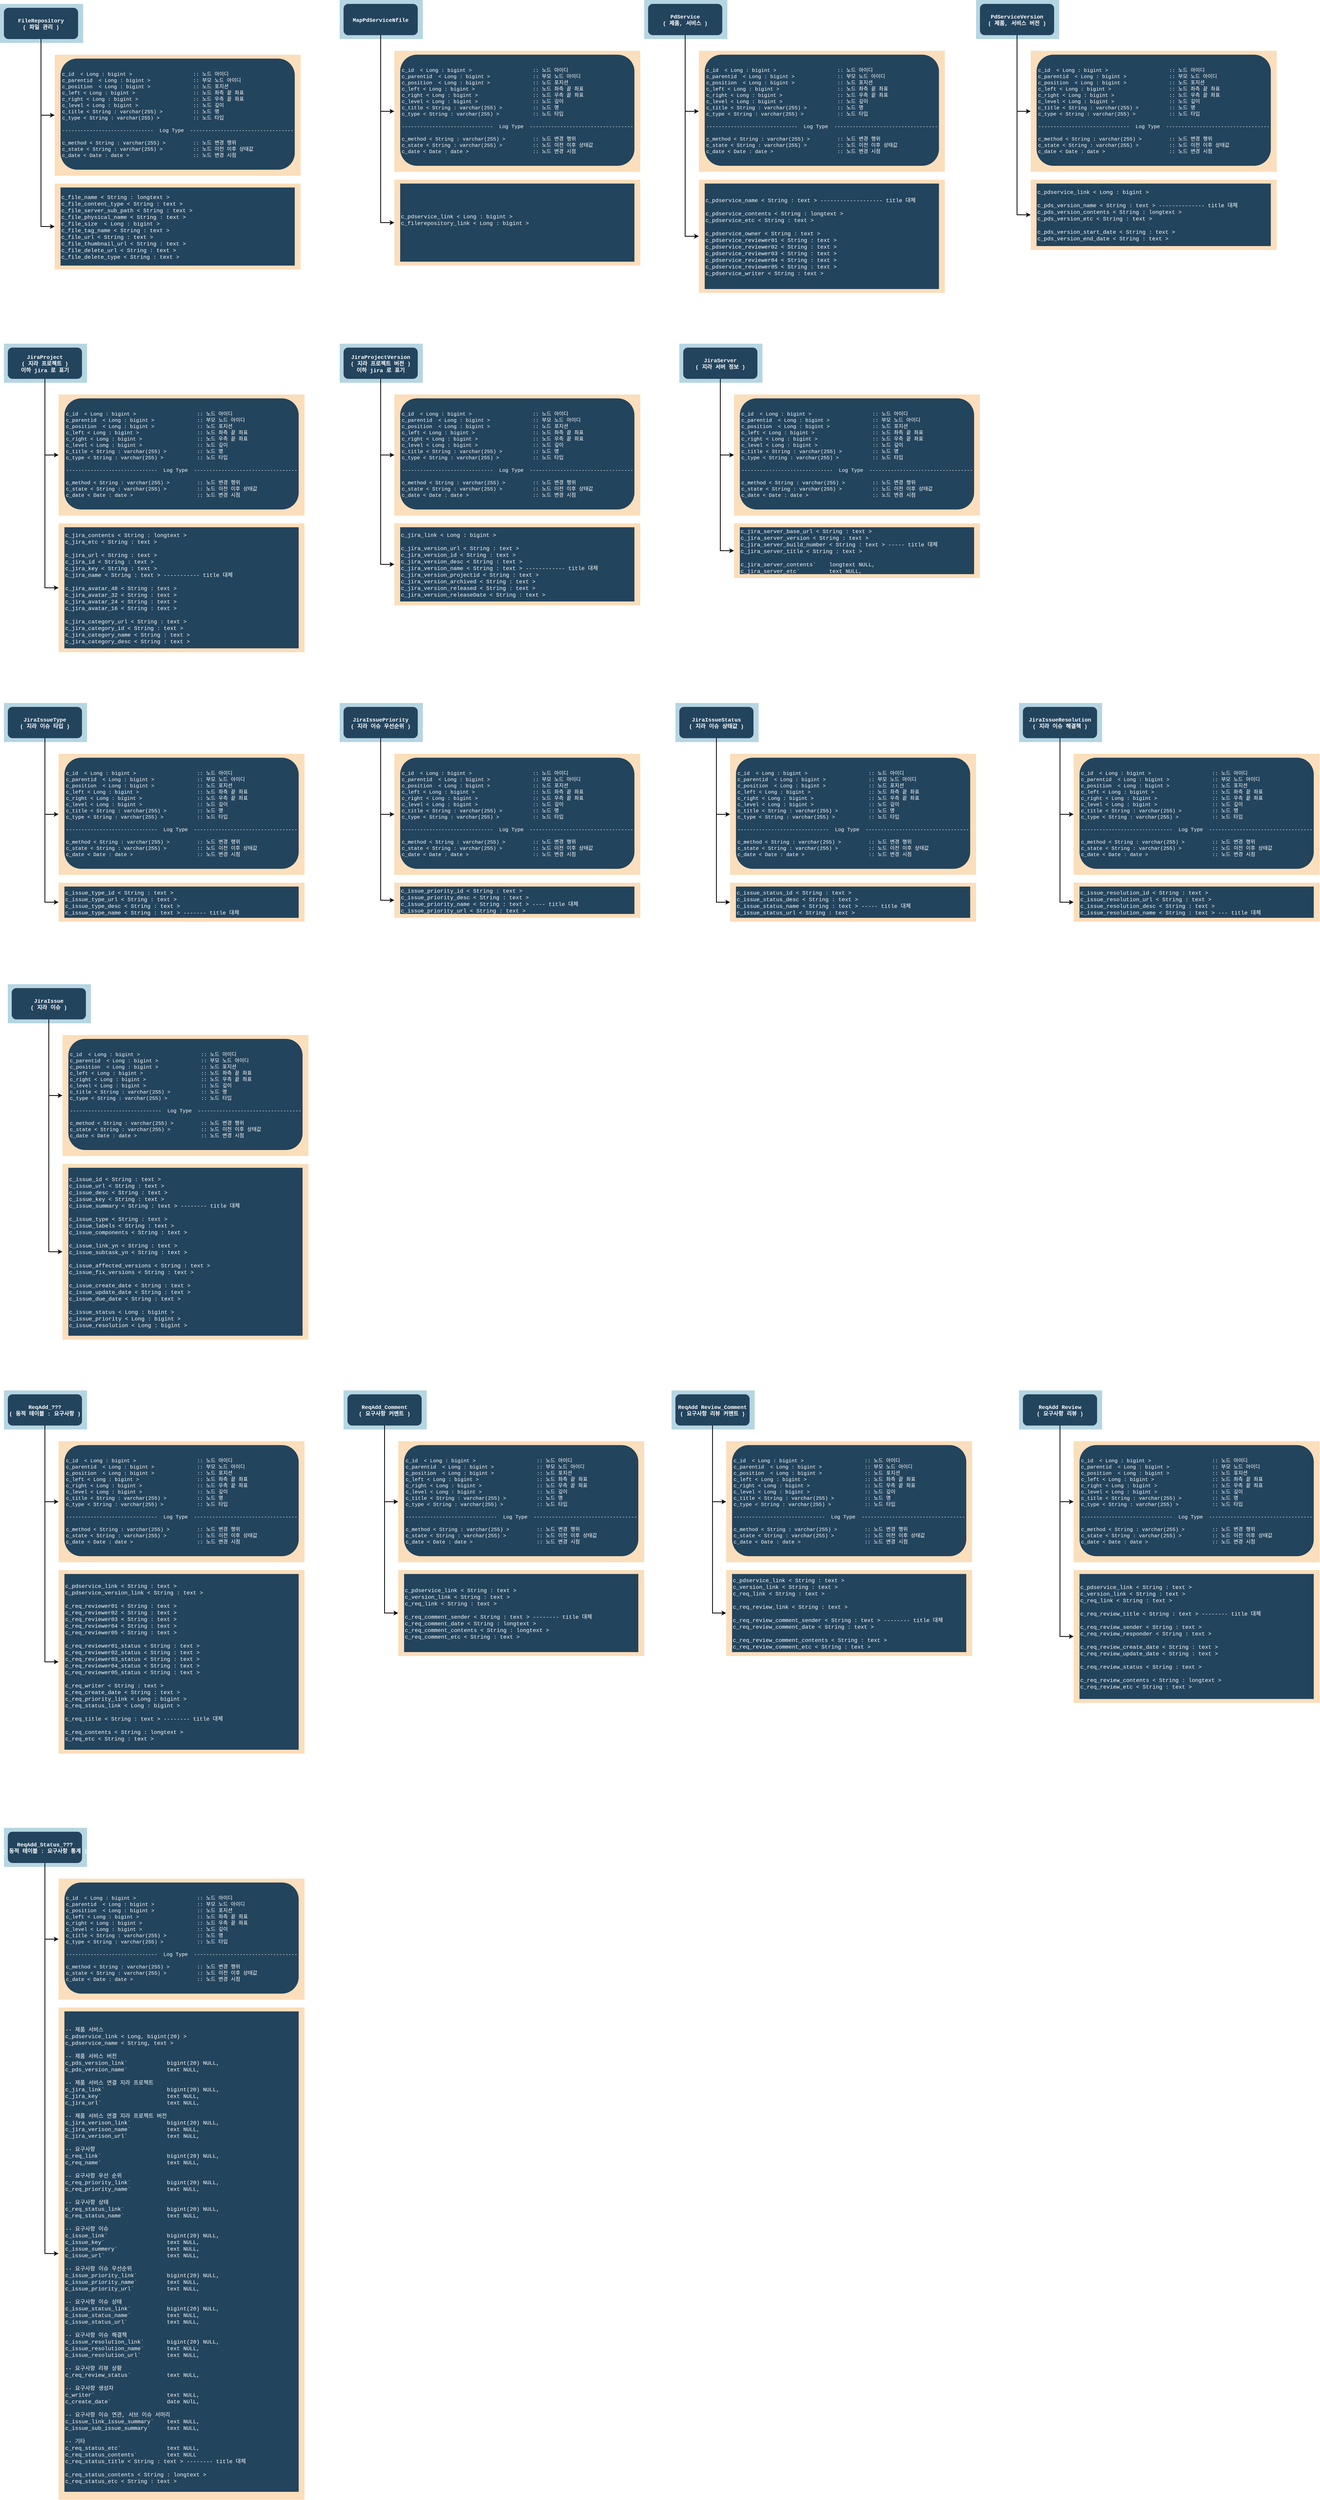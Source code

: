 <mxfile version="20.8.16" type="device"><diagram name="페이지-1" id="RUyc2Q7VVCUn38qS7GnB"><mxGraphModel dx="1899" dy="1319" grid="1" gridSize="10" guides="1" tooltips="1" connect="1" arrows="1" fold="1" page="1" pageScale="1" pageWidth="827" pageHeight="1169" math="0" shadow="0"><root><mxCell id="0"/><mxCell id="1" parent="0"/><mxCell id="3NGBtrKvB-5Wj472oprQ-4" value="" style="fillColor=#10739E;strokeColor=none;opacity=30;fontFamily=Courier New;" parent="1" vertex="1"><mxGeometry x="70" y="210" width="213" height="100" as="geometry"/></mxCell><mxCell id="3NGBtrKvB-5Wj472oprQ-6" value="FileRepository&#10;( 파일 관리 )" style="rounded=1;fillColor=#23445D;gradientColor=none;strokeColor=none;fontColor=#FFFFFF;fontStyle=1;fontFamily=Courier New;fontSize=14" parent="1" vertex="1"><mxGeometry x="80" y="220" width="190" height="80" as="geometry"/></mxCell><mxCell id="3NGBtrKvB-5Wj472oprQ-12" value="" style="edgeStyle=elbowEdgeStyle;elbow=horizontal;strokeWidth=2;rounded=0;fontFamily=Courier New;entryX=0;entryY=0.5;entryDx=0;entryDy=0;" parent="1" source="3NGBtrKvB-5Wj472oprQ-6" target="LiMFixPkiIBG6aPx5YbL-1" edge="1"><mxGeometry x="-50" y="20" width="100" height="100" as="geometry"><mxPoint x="-50" y="120" as="sourcePoint"/><mxPoint x="210" y="487.25" as="targetPoint"/><Array as="points"><mxPoint x="175" y="320"/></Array></mxGeometry></mxCell><mxCell id="3NGBtrKvB-5Wj472oprQ-13" value="" style="edgeStyle=elbowEdgeStyle;elbow=horizontal;strokeWidth=2;rounded=0;fontFamily=Courier New;entryX=0;entryY=0.5;entryDx=0;entryDy=0;" parent="1" source="3NGBtrKvB-5Wj472oprQ-6" target="LiMFixPkiIBG6aPx5YbL-3" edge="1"><mxGeometry x="-50" y="20" width="100" height="100" as="geometry"><mxPoint x="-50" y="120" as="sourcePoint"/><mxPoint x="215" y="710" as="targetPoint"/><Array as="points"><mxPoint x="175" y="360"/></Array></mxGeometry></mxCell><mxCell id="LiMFixPkiIBG6aPx5YbL-1" value="" style="fillColor=#F2931E;strokeColor=none;opacity=30;fontFamily=Courier New;" parent="1" vertex="1"><mxGeometry x="210" y="340" width="630" height="310" as="geometry"/></mxCell><mxCell id="LiMFixPkiIBG6aPx5YbL-2" value="c_id  &lt; Long : bigint &gt;                    :: 노드 아이디&#10;c_parentid  &lt; Long : bigint &gt;              :: 부모 노드 아이디&#10;c_position  &lt; Long : bigint &gt;              :: 노드 포지션&#10;c_left &lt; Long : bigint &gt;                   :: 노드 좌측 끝 좌표&#10;c_right &lt; Long : bigint &gt;                  :: 노드 우측 끝 좌표&#10;c_level &lt; Long : bigint &gt;                  :: 노드 깊이&#10;c_title &lt; String : varchar(255) &gt;          :: 노드 명&#10;c_type &lt; String : varchar(255) &gt;           :: 노드 타입&#10;&#10;------------------------------  Log Type  ----------------------------------&#10;&#10;c_method &lt; String : varchar(255) &gt;         :: 노드 변경 행위&#10;c_state &lt; String : varchar(255) &gt;          :: 노드 이전 이후 상태값&#10;c_date &lt; Date : date &gt;                     :: 노드 변경 시점" style="rounded=1;fillColor=#23445D;gradientColor=none;strokeColor=none;fontColor=#FFFFFF;fontStyle=0;fontFamily=Courier New;fontSize=13;align=left;spacing=4;textDirection=ltr;" parent="1" vertex="1"><mxGeometry x="225" y="350" width="600" height="284.5" as="geometry"/></mxCell><mxCell id="LiMFixPkiIBG6aPx5YbL-3" value="" style="fillColor=#F2931E;strokeColor=none;opacity=30;fontFamily=Courier New;" parent="1" vertex="1"><mxGeometry x="210" y="670" width="630" height="220" as="geometry"/></mxCell><mxCell id="LiMFixPkiIBG6aPx5YbL-4" value="c_file_name &lt; String : longtext &gt;&#10;c_file_content_type &lt; String : text &gt;&#10;c_file_server_sub_path &lt; String : text &gt;&#10;c_file_physical_name &lt; String : text &gt;&#10;c_file_size  &lt; Long : bigint &gt;&#10;c_file_tag_name &lt; String : text &gt;&#10;c_file_url &lt; String : text &gt;&#10;c_file_thumbnail_url &lt; String : text &gt;&#10;c_file_delete_url &lt; String : text &gt;&#10;c_file_delete_type &lt; String : text &gt;" style="rounded=0;fillColor=#23445D;gradientColor=none;strokeColor=none;fontColor=#FFFFFF;fontStyle=0;fontFamily=Courier New;fontSize=14;align=left;" parent="1" vertex="1"><mxGeometry x="225" y="680" width="600" height="200" as="geometry"/></mxCell><mxCell id="LiMFixPkiIBG6aPx5YbL-5" value="" style="fillColor=#10739E;strokeColor=none;opacity=30;fontFamily=Courier New;" parent="1" vertex="1"><mxGeometry x="1720" y="200" width="213" height="100" as="geometry"/></mxCell><mxCell id="LiMFixPkiIBG6aPx5YbL-6" value="PdService&#10;( 제품, 서비스 )" style="rounded=1;fillColor=#23445D;gradientColor=none;strokeColor=none;fontColor=#FFFFFF;fontStyle=1;fontFamily=Courier New;fontSize=14" parent="1" vertex="1"><mxGeometry x="1730" y="210" width="190" height="80" as="geometry"/></mxCell><mxCell id="LiMFixPkiIBG6aPx5YbL-7" value="" style="edgeStyle=elbowEdgeStyle;elbow=horizontal;strokeWidth=2;rounded=0;fontFamily=Courier New;entryX=0;entryY=0.5;entryDx=0;entryDy=0;" parent="1" source="LiMFixPkiIBG6aPx5YbL-6" target="LiMFixPkiIBG6aPx5YbL-9" edge="1"><mxGeometry x="1600" y="10" width="100" height="100" as="geometry"><mxPoint x="1600" y="110" as="sourcePoint"/><mxPoint x="1860" y="477.25" as="targetPoint"/><Array as="points"><mxPoint x="1825" y="310"/></Array></mxGeometry></mxCell><mxCell id="LiMFixPkiIBG6aPx5YbL-8" value="" style="edgeStyle=elbowEdgeStyle;elbow=horizontal;strokeWidth=2;rounded=0;fontFamily=Courier New;entryX=0;entryY=0.5;entryDx=0;entryDy=0;" parent="1" source="LiMFixPkiIBG6aPx5YbL-6" target="LiMFixPkiIBG6aPx5YbL-11" edge="1"><mxGeometry x="1600" y="10" width="100" height="100" as="geometry"><mxPoint x="1600" y="110" as="sourcePoint"/><mxPoint x="1865" y="700" as="targetPoint"/><Array as="points"><mxPoint x="1825" y="350"/></Array></mxGeometry></mxCell><mxCell id="LiMFixPkiIBG6aPx5YbL-9" value="" style="fillColor=#F2931E;strokeColor=none;opacity=30;fontFamily=Courier New;" parent="1" vertex="1"><mxGeometry x="1860" y="330" width="630" height="310" as="geometry"/></mxCell><mxCell id="LiMFixPkiIBG6aPx5YbL-10" value="c_id  &lt; Long : bigint &gt;                    :: 노드 아이디&#10;c_parentid  &lt; Long : bigint &gt;              :: 부모 노드 아이디&#10;c_position  &lt; Long : bigint &gt;              :: 노드 포지션&#10;c_left &lt; Long : bigint &gt;                   :: 노드 좌측 끝 좌표&#10;c_right &lt; Long : bigint &gt;                  :: 노드 우측 끝 좌표&#10;c_level &lt; Long : bigint &gt;                  :: 노드 깊이&#10;c_title &lt; String : varchar(255) &gt;          :: 노드 명&#10;c_type &lt; String : varchar(255) &gt;           :: 노드 타입&#10;&#10;------------------------------  Log Type  ----------------------------------&#10;&#10;c_method &lt; String : varchar(255) &gt;         :: 노드 변경 행위&#10;c_state &lt; String : varchar(255) &gt;          :: 노드 이전 이후 상태값&#10;c_date &lt; Date : date &gt;                     :: 노드 변경 시점" style="rounded=1;fillColor=#23445D;gradientColor=none;strokeColor=none;fontColor=#FFFFFF;fontStyle=0;fontFamily=Courier New;fontSize=13;align=left;spacing=4;textDirection=ltr;" parent="1" vertex="1"><mxGeometry x="1875" y="340" width="600" height="284.5" as="geometry"/></mxCell><mxCell id="LiMFixPkiIBG6aPx5YbL-11" value="" style="fillColor=#F2931E;strokeColor=none;opacity=30;fontFamily=Courier New;" parent="1" vertex="1"><mxGeometry x="1860" y="660" width="630" height="290" as="geometry"/></mxCell><mxCell id="LiMFixPkiIBG6aPx5YbL-12" value="c_pdservice_name &lt; String : text &gt; ------------------- title 대체&#10;&#10;c_pdservice_contents &lt; String : longtext &gt;&#10;c_pdservice_etc &lt; String : text &gt;&#10;&#10;c_pdservice_owner &lt; String : text &gt;&#10;c_pdservice_reviewer01 &lt; String : text &gt;&#10;c_pdservice_reviewer02 &lt; String : text &gt;&#10;c_pdservice_reviewer03 &lt; String : text &gt;&#10;c_pdservice_reviewer04 &lt; String : text &gt;&#10;c_pdservice_reviewer05 &lt; String : text &gt;&#10;c_pdservice_writer &lt; String : text &gt;" style="rounded=0;fillColor=#23445D;gradientColor=none;strokeColor=none;fontColor=#FFFFFF;fontStyle=0;fontFamily=Courier New;fontSize=14;align=left;" parent="1" vertex="1"><mxGeometry x="1875" y="670" width="600" height="270" as="geometry"/></mxCell><mxCell id="LiMFixPkiIBG6aPx5YbL-13" value="" style="fillColor=#10739E;strokeColor=none;opacity=30;fontFamily=Courier New;" parent="1" vertex="1"><mxGeometry x="2570" y="200" width="213" height="100" as="geometry"/></mxCell><mxCell id="LiMFixPkiIBG6aPx5YbL-14" value="PdServiceVersion&#10;( 제품, 서비스 버전 )" style="rounded=1;fillColor=#23445D;gradientColor=none;strokeColor=none;fontColor=#FFFFFF;fontStyle=1;fontFamily=Courier New;fontSize=14" parent="1" vertex="1"><mxGeometry x="2580" y="210" width="190" height="80" as="geometry"/></mxCell><mxCell id="LiMFixPkiIBG6aPx5YbL-15" value="" style="edgeStyle=elbowEdgeStyle;elbow=horizontal;strokeWidth=2;rounded=0;fontFamily=Courier New;entryX=0;entryY=0.5;entryDx=0;entryDy=0;" parent="1" source="LiMFixPkiIBG6aPx5YbL-14" target="LiMFixPkiIBG6aPx5YbL-17" edge="1"><mxGeometry x="2450" y="10" width="100" height="100" as="geometry"><mxPoint x="2450" y="110" as="sourcePoint"/><mxPoint x="2710" y="477.25" as="targetPoint"/><Array as="points"><mxPoint x="2675" y="310"/></Array></mxGeometry></mxCell><mxCell id="LiMFixPkiIBG6aPx5YbL-16" value="" style="edgeStyle=elbowEdgeStyle;elbow=horizontal;strokeWidth=2;rounded=0;fontFamily=Courier New;entryX=0;entryY=0.5;entryDx=0;entryDy=0;" parent="1" source="LiMFixPkiIBG6aPx5YbL-14" target="LiMFixPkiIBG6aPx5YbL-19" edge="1"><mxGeometry x="2450" y="10" width="100" height="100" as="geometry"><mxPoint x="2450" y="110" as="sourcePoint"/><mxPoint x="2715" y="700" as="targetPoint"/><Array as="points"><mxPoint x="2675" y="350"/></Array></mxGeometry></mxCell><mxCell id="LiMFixPkiIBG6aPx5YbL-17" value="" style="fillColor=#F2931E;strokeColor=none;opacity=30;fontFamily=Courier New;" parent="1" vertex="1"><mxGeometry x="2710" y="330" width="630" height="310" as="geometry"/></mxCell><mxCell id="LiMFixPkiIBG6aPx5YbL-18" value="c_id  &lt; Long : bigint &gt;                    :: 노드 아이디&#10;c_parentid  &lt; Long : bigint &gt;              :: 부모 노드 아이디&#10;c_position  &lt; Long : bigint &gt;              :: 노드 포지션&#10;c_left &lt; Long : bigint &gt;                   :: 노드 좌측 끝 좌표&#10;c_right &lt; Long : bigint &gt;                  :: 노드 우측 끝 좌표&#10;c_level &lt; Long : bigint &gt;                  :: 노드 깊이&#10;c_title &lt; String : varchar(255) &gt;          :: 노드 명&#10;c_type &lt; String : varchar(255) &gt;           :: 노드 타입&#10;&#10;------------------------------  Log Type  ----------------------------------&#10;&#10;c_method &lt; String : varchar(255) &gt;         :: 노드 변경 행위&#10;c_state &lt; String : varchar(255) &gt;          :: 노드 이전 이후 상태값&#10;c_date &lt; Date : date &gt;                     :: 노드 변경 시점" style="rounded=1;fillColor=#23445D;gradientColor=none;strokeColor=none;fontColor=#FFFFFF;fontStyle=0;fontFamily=Courier New;fontSize=13;align=left;spacing=4;textDirection=ltr;" parent="1" vertex="1"><mxGeometry x="2725" y="340" width="600" height="284.5" as="geometry"/></mxCell><mxCell id="LiMFixPkiIBG6aPx5YbL-19" value="" style="fillColor=#F2931E;strokeColor=none;opacity=30;fontFamily=Courier New;" parent="1" vertex="1"><mxGeometry x="2710" y="660" width="630" height="180" as="geometry"/></mxCell><mxCell id="LiMFixPkiIBG6aPx5YbL-20" value="c_pdservice_link &lt; Long : bigint &gt;&#10;&#10;c_pds_version_name &lt; String : text &gt; -------------- title 대체&#10;c_pds_version_contents &lt; String : longtext &gt;&#10;c_pds_version_etc &lt; String : text &gt;&#10;&#10;c_pds_version_start_date &lt; String : text &gt;&#10;c_pds_version_end_date &lt; String : text &gt;" style="rounded=0;fillColor=#23445D;gradientColor=none;strokeColor=none;fontColor=#FFFFFF;fontStyle=0;fontFamily=Courier New;fontSize=14;align=left;" parent="1" vertex="1"><mxGeometry x="2725" y="670" width="600" height="160" as="geometry"/></mxCell><mxCell id="LiMFixPkiIBG6aPx5YbL-21" value="" style="fillColor=#10739E;strokeColor=none;opacity=30;fontFamily=Courier New;" parent="1" vertex="1"><mxGeometry x="80" y="1080" width="213" height="100" as="geometry"/></mxCell><mxCell id="LiMFixPkiIBG6aPx5YbL-22" value="JiraProject&#10;( 지라 프로젝트 )&#10;이하 jira 로 표기" style="rounded=1;fillColor=#23445D;gradientColor=none;strokeColor=none;fontColor=#FFFFFF;fontStyle=1;fontFamily=Courier New;fontSize=14" parent="1" vertex="1"><mxGeometry x="90" y="1090" width="190" height="80" as="geometry"/></mxCell><mxCell id="LiMFixPkiIBG6aPx5YbL-23" value="" style="edgeStyle=elbowEdgeStyle;elbow=horizontal;strokeWidth=2;rounded=0;fontFamily=Courier New;entryX=0;entryY=0.5;entryDx=0;entryDy=0;" parent="1" source="LiMFixPkiIBG6aPx5YbL-22" target="LiMFixPkiIBG6aPx5YbL-25" edge="1"><mxGeometry x="-40" y="890" width="100" height="100" as="geometry"><mxPoint x="-40" y="990" as="sourcePoint"/><mxPoint x="220" y="1357.25" as="targetPoint"/><Array as="points"><mxPoint x="185" y="1190"/></Array></mxGeometry></mxCell><mxCell id="LiMFixPkiIBG6aPx5YbL-24" value="" style="edgeStyle=elbowEdgeStyle;elbow=horizontal;strokeWidth=2;rounded=0;fontFamily=Courier New;entryX=0;entryY=0.5;entryDx=0;entryDy=0;" parent="1" source="LiMFixPkiIBG6aPx5YbL-22" target="LiMFixPkiIBG6aPx5YbL-27" edge="1"><mxGeometry x="-40" y="890" width="100" height="100" as="geometry"><mxPoint x="-40" y="990" as="sourcePoint"/><mxPoint x="225" y="1580" as="targetPoint"/><Array as="points"><mxPoint x="185" y="1230"/></Array></mxGeometry></mxCell><mxCell id="LiMFixPkiIBG6aPx5YbL-25" value="" style="fillColor=#F2931E;strokeColor=none;opacity=30;fontFamily=Courier New;" parent="1" vertex="1"><mxGeometry x="220" y="1210" width="630" height="310" as="geometry"/></mxCell><mxCell id="LiMFixPkiIBG6aPx5YbL-26" value="c_id  &lt; Long : bigint &gt;                    :: 노드 아이디&#10;c_parentid  &lt; Long : bigint &gt;              :: 부모 노드 아이디&#10;c_position  &lt; Long : bigint &gt;              :: 노드 포지션&#10;c_left &lt; Long : bigint &gt;                   :: 노드 좌측 끝 좌표&#10;c_right &lt; Long : bigint &gt;                  :: 노드 우측 끝 좌표&#10;c_level &lt; Long : bigint &gt;                  :: 노드 깊이&#10;c_title &lt; String : varchar(255) &gt;          :: 노드 명&#10;c_type &lt; String : varchar(255) &gt;           :: 노드 타입&#10;&#10;------------------------------  Log Type  ----------------------------------&#10;&#10;c_method &lt; String : varchar(255) &gt;         :: 노드 변경 행위&#10;c_state &lt; String : varchar(255) &gt;          :: 노드 이전 이후 상태값&#10;c_date &lt; Date : date &gt;                     :: 노드 변경 시점" style="rounded=1;fillColor=#23445D;gradientColor=none;strokeColor=none;fontColor=#FFFFFF;fontStyle=0;fontFamily=Courier New;fontSize=13;align=left;spacing=4;textDirection=ltr;" parent="1" vertex="1"><mxGeometry x="235" y="1220" width="600" height="284.5" as="geometry"/></mxCell><mxCell id="LiMFixPkiIBG6aPx5YbL-27" value="" style="fillColor=#F2931E;strokeColor=none;opacity=30;fontFamily=Courier New;" parent="1" vertex="1"><mxGeometry x="220" y="1540" width="630" height="330" as="geometry"/></mxCell><mxCell id="LiMFixPkiIBG6aPx5YbL-28" value="c_jira_contents &lt; String : longtext &gt;&#10;c_jira_etc &lt; String : text &gt;&#10;&#10;c_jira_url &lt; String : text &gt;&#10;c_jira_id &lt; String : text &gt;  &#10;c_jira_key &lt; String : text &gt;&#10;c_jira_name &lt; String : text &gt; ----------- title 대체&#10;&#10;c_jira_avatar_48 &lt; String : text &gt;&#10;c_jira_avatar_32 &lt; String : text &gt;&#10;c_jira_avatar_24 &lt; String : text &gt;&#10;c_jira_avatar_16 &lt; String : text &gt;&#10;&#10;c_jira_category_url &lt; String : text &gt;&#10;c_jira_category_id &lt; String : text &gt;&#10;c_jira_category_name &lt; String : text &gt;&#10;c_jira_category_desc &lt; String : text &gt;" style="rounded=0;fillColor=#23445D;gradientColor=none;strokeColor=none;fontColor=#FFFFFF;fontStyle=0;fontFamily=Courier New;fontSize=14;align=left;" parent="1" vertex="1"><mxGeometry x="235" y="1550" width="600" height="310" as="geometry"/></mxCell><mxCell id="LiMFixPkiIBG6aPx5YbL-29" value="" style="fillColor=#10739E;strokeColor=none;opacity=30;fontFamily=Courier New;" parent="1" vertex="1"><mxGeometry x="940" y="1080" width="213" height="100" as="geometry"/></mxCell><mxCell id="LiMFixPkiIBG6aPx5YbL-30" value="JiraProjectVersion&#10;( 지라 프로젝트 버전 )&#10;이하 jira 로 표기" style="rounded=1;fillColor=#23445D;gradientColor=none;strokeColor=none;fontColor=#FFFFFF;fontStyle=1;fontFamily=Courier New;fontSize=14" parent="1" vertex="1"><mxGeometry x="950" y="1090" width="190" height="80" as="geometry"/></mxCell><mxCell id="LiMFixPkiIBG6aPx5YbL-31" value="" style="edgeStyle=elbowEdgeStyle;elbow=horizontal;strokeWidth=2;rounded=0;fontFamily=Courier New;entryX=0;entryY=0.5;entryDx=0;entryDy=0;" parent="1" source="LiMFixPkiIBG6aPx5YbL-30" target="LiMFixPkiIBG6aPx5YbL-33" edge="1"><mxGeometry x="820" y="890" width="100" height="100" as="geometry"><mxPoint x="820" y="990" as="sourcePoint"/><mxPoint x="1080" y="1357.25" as="targetPoint"/><Array as="points"><mxPoint x="1045" y="1190"/></Array></mxGeometry></mxCell><mxCell id="LiMFixPkiIBG6aPx5YbL-32" value="" style="edgeStyle=elbowEdgeStyle;elbow=horizontal;strokeWidth=2;rounded=0;fontFamily=Courier New;entryX=0;entryY=0.5;entryDx=0;entryDy=0;" parent="1" source="LiMFixPkiIBG6aPx5YbL-30" target="LiMFixPkiIBG6aPx5YbL-35" edge="1"><mxGeometry x="820" y="890" width="100" height="100" as="geometry"><mxPoint x="820" y="990" as="sourcePoint"/><mxPoint x="1085" y="1580" as="targetPoint"/><Array as="points"><mxPoint x="1045" y="1230"/></Array></mxGeometry></mxCell><mxCell id="LiMFixPkiIBG6aPx5YbL-33" value="" style="fillColor=#F2931E;strokeColor=none;opacity=30;fontFamily=Courier New;" parent="1" vertex="1"><mxGeometry x="1080" y="1210" width="630" height="310" as="geometry"/></mxCell><mxCell id="LiMFixPkiIBG6aPx5YbL-34" value="c_id  &lt; Long : bigint &gt;                    :: 노드 아이디&#10;c_parentid  &lt; Long : bigint &gt;              :: 부모 노드 아이디&#10;c_position  &lt; Long : bigint &gt;              :: 노드 포지션&#10;c_left &lt; Long : bigint &gt;                   :: 노드 좌측 끝 좌표&#10;c_right &lt; Long : bigint &gt;                  :: 노드 우측 끝 좌표&#10;c_level &lt; Long : bigint &gt;                  :: 노드 깊이&#10;c_title &lt; String : varchar(255) &gt;          :: 노드 명&#10;c_type &lt; String : varchar(255) &gt;           :: 노드 타입&#10;&#10;------------------------------  Log Type  ----------------------------------&#10;&#10;c_method &lt; String : varchar(255) &gt;         :: 노드 변경 행위&#10;c_state &lt; String : varchar(255) &gt;          :: 노드 이전 이후 상태값&#10;c_date &lt; Date : date &gt;                     :: 노드 변경 시점" style="rounded=1;fillColor=#23445D;gradientColor=none;strokeColor=none;fontColor=#FFFFFF;fontStyle=0;fontFamily=Courier New;fontSize=13;align=left;spacing=4;textDirection=ltr;" parent="1" vertex="1"><mxGeometry x="1095" y="1220" width="600" height="284.5" as="geometry"/></mxCell><mxCell id="LiMFixPkiIBG6aPx5YbL-35" value="" style="fillColor=#F2931E;strokeColor=none;opacity=30;fontFamily=Courier New;" parent="1" vertex="1"><mxGeometry x="1080" y="1540" width="630" height="210" as="geometry"/></mxCell><mxCell id="LiMFixPkiIBG6aPx5YbL-36" value="c_jira_link &lt; Long : bigint &gt;&#10;&#10;c_jira_version_url &lt; String : text &gt;&#10;c_jira_version_id &lt; String : text &gt;&#10;c_jira_version_desc &lt; String : text &gt;&#10;c_jira_version_name &lt; String : text &gt; ------------ title 대체&#10;c_jira_version_projectid &lt; String : text &gt;&#10;c_jira_version_archived &lt; String : text &gt;&#10;c_jira_version_released &lt; String : text &gt;&#10;c_jira_version_releaseDate &lt; String : text &gt;" style="rounded=0;fillColor=#23445D;gradientColor=none;strokeColor=none;fontColor=#FFFFFF;fontStyle=0;fontFamily=Courier New;fontSize=14;align=left;" parent="1" vertex="1"><mxGeometry x="1095" y="1550" width="600" height="190" as="geometry"/></mxCell><mxCell id="LiMFixPkiIBG6aPx5YbL-39" value="" style="fillColor=#10739E;strokeColor=none;opacity=30;fontFamily=Courier New;" parent="1" vertex="1"><mxGeometry x="80" y="2000" width="213" height="100" as="geometry"/></mxCell><mxCell id="LiMFixPkiIBG6aPx5YbL-40" value="JiraIssueType&#10;( 지라 이슈 타입 )" style="rounded=1;fillColor=#23445D;gradientColor=none;strokeColor=none;fontColor=#FFFFFF;fontStyle=1;fontFamily=Courier New;fontSize=14" parent="1" vertex="1"><mxGeometry x="90" y="2010" width="190" height="80" as="geometry"/></mxCell><mxCell id="LiMFixPkiIBG6aPx5YbL-41" value="" style="edgeStyle=elbowEdgeStyle;elbow=horizontal;strokeWidth=2;rounded=0;fontFamily=Courier New;entryX=0;entryY=0.5;entryDx=0;entryDy=0;" parent="1" source="LiMFixPkiIBG6aPx5YbL-40" target="LiMFixPkiIBG6aPx5YbL-43" edge="1"><mxGeometry x="-40" y="1810" width="100" height="100" as="geometry"><mxPoint x="-40" y="1910" as="sourcePoint"/><mxPoint x="220" y="2277.25" as="targetPoint"/><Array as="points"><mxPoint x="185" y="2110"/></Array></mxGeometry></mxCell><mxCell id="LiMFixPkiIBG6aPx5YbL-42" value="" style="edgeStyle=elbowEdgeStyle;elbow=horizontal;strokeWidth=2;rounded=0;fontFamily=Courier New;entryX=0;entryY=0.5;entryDx=0;entryDy=0;" parent="1" source="LiMFixPkiIBG6aPx5YbL-40" target="LiMFixPkiIBG6aPx5YbL-45" edge="1"><mxGeometry x="-40" y="1810" width="100" height="100" as="geometry"><mxPoint x="-40" y="1910" as="sourcePoint"/><mxPoint x="225" y="2500" as="targetPoint"/><Array as="points"><mxPoint x="185" y="2150"/></Array></mxGeometry></mxCell><mxCell id="LiMFixPkiIBG6aPx5YbL-43" value="" style="fillColor=#F2931E;strokeColor=none;opacity=30;fontFamily=Courier New;" parent="1" vertex="1"><mxGeometry x="220" y="2130" width="630" height="310" as="geometry"/></mxCell><mxCell id="LiMFixPkiIBG6aPx5YbL-44" value="c_id  &lt; Long : bigint &gt;                    :: 노드 아이디&#10;c_parentid  &lt; Long : bigint &gt;              :: 부모 노드 아이디&#10;c_position  &lt; Long : bigint &gt;              :: 노드 포지션&#10;c_left &lt; Long : bigint &gt;                   :: 노드 좌측 끝 좌표&#10;c_right &lt; Long : bigint &gt;                  :: 노드 우측 끝 좌표&#10;c_level &lt; Long : bigint &gt;                  :: 노드 깊이&#10;c_title &lt; String : varchar(255) &gt;          :: 노드 명&#10;c_type &lt; String : varchar(255) &gt;           :: 노드 타입&#10;&#10;------------------------------  Log Type  ----------------------------------&#10;&#10;c_method &lt; String : varchar(255) &gt;         :: 노드 변경 행위&#10;c_state &lt; String : varchar(255) &gt;          :: 노드 이전 이후 상태값&#10;c_date &lt; Date : date &gt;                     :: 노드 변경 시점" style="rounded=1;fillColor=#23445D;gradientColor=none;strokeColor=none;fontColor=#FFFFFF;fontStyle=0;fontFamily=Courier New;fontSize=13;align=left;spacing=4;textDirection=ltr;" parent="1" vertex="1"><mxGeometry x="235" y="2140" width="600" height="284.5" as="geometry"/></mxCell><mxCell id="LiMFixPkiIBG6aPx5YbL-45" value="" style="fillColor=#F2931E;strokeColor=none;opacity=30;fontFamily=Courier New;" parent="1" vertex="1"><mxGeometry x="220" y="2460" width="630" height="100" as="geometry"/></mxCell><mxCell id="LiMFixPkiIBG6aPx5YbL-46" value="c_issue_type_id &lt; String : text &gt;&#10;c_issue_type_url &lt; String : text &gt;&#10;c_issue_type_desc &lt; String : text &gt;&#10;c_issue_type_name &lt; String : text &gt; ------- title 대체" style="rounded=0;fillColor=#23445D;gradientColor=none;strokeColor=none;fontColor=#FFFFFF;fontStyle=0;fontFamily=Courier New;fontSize=14;align=left;" parent="1" vertex="1"><mxGeometry x="235" y="2470" width="600" height="80" as="geometry"/></mxCell><mxCell id="LiMFixPkiIBG6aPx5YbL-47" value="" style="fillColor=#10739E;strokeColor=none;opacity=30;fontFamily=Courier New;" parent="1" vertex="1"><mxGeometry x="940" y="2000" width="213" height="100" as="geometry"/></mxCell><mxCell id="LiMFixPkiIBG6aPx5YbL-48" value="JiraIssuePriority&#10;( 지라 이슈 우선순위 )" style="rounded=1;fillColor=#23445D;gradientColor=none;strokeColor=none;fontColor=#FFFFFF;fontStyle=1;fontFamily=Courier New;fontSize=14" parent="1" vertex="1"><mxGeometry x="950" y="2010" width="190" height="80" as="geometry"/></mxCell><mxCell id="LiMFixPkiIBG6aPx5YbL-49" value="" style="edgeStyle=elbowEdgeStyle;elbow=horizontal;strokeWidth=2;rounded=0;fontFamily=Courier New;entryX=0;entryY=0.5;entryDx=0;entryDy=0;" parent="1" source="LiMFixPkiIBG6aPx5YbL-48" target="LiMFixPkiIBG6aPx5YbL-51" edge="1"><mxGeometry x="820" y="1810" width="100" height="100" as="geometry"><mxPoint x="820" y="1910" as="sourcePoint"/><mxPoint x="1080" y="2277.25" as="targetPoint"/><Array as="points"><mxPoint x="1045" y="2110"/></Array></mxGeometry></mxCell><mxCell id="LiMFixPkiIBG6aPx5YbL-50" value="" style="edgeStyle=elbowEdgeStyle;elbow=horizontal;strokeWidth=2;rounded=0;fontFamily=Courier New;entryX=0;entryY=0.5;entryDx=0;entryDy=0;" parent="1" source="LiMFixPkiIBG6aPx5YbL-48" target="LiMFixPkiIBG6aPx5YbL-53" edge="1"><mxGeometry x="820" y="1810" width="100" height="100" as="geometry"><mxPoint x="820" y="1910" as="sourcePoint"/><mxPoint x="1085" y="2500" as="targetPoint"/><Array as="points"><mxPoint x="1045" y="2150"/></Array></mxGeometry></mxCell><mxCell id="LiMFixPkiIBG6aPx5YbL-51" value="" style="fillColor=#F2931E;strokeColor=none;opacity=30;fontFamily=Courier New;" parent="1" vertex="1"><mxGeometry x="1080" y="2130" width="630" height="310" as="geometry"/></mxCell><mxCell id="LiMFixPkiIBG6aPx5YbL-52" value="c_id  &lt; Long : bigint &gt;                    :: 노드 아이디&#10;c_parentid  &lt; Long : bigint &gt;              :: 부모 노드 아이디&#10;c_position  &lt; Long : bigint &gt;              :: 노드 포지션&#10;c_left &lt; Long : bigint &gt;                   :: 노드 좌측 끝 좌표&#10;c_right &lt; Long : bigint &gt;                  :: 노드 우측 끝 좌표&#10;c_level &lt; Long : bigint &gt;                  :: 노드 깊이&#10;c_title &lt; String : varchar(255) &gt;          :: 노드 명&#10;c_type &lt; String : varchar(255) &gt;           :: 노드 타입&#10;&#10;------------------------------  Log Type  ----------------------------------&#10;&#10;c_method &lt; String : varchar(255) &gt;         :: 노드 변경 행위&#10;c_state &lt; String : varchar(255) &gt;          :: 노드 이전 이후 상태값&#10;c_date &lt; Date : date &gt;                     :: 노드 변경 시점" style="rounded=1;fillColor=#23445D;gradientColor=none;strokeColor=none;fontColor=#FFFFFF;fontStyle=0;fontFamily=Courier New;fontSize=13;align=left;spacing=4;textDirection=ltr;" parent="1" vertex="1"><mxGeometry x="1095" y="2140" width="600" height="284.5" as="geometry"/></mxCell><mxCell id="LiMFixPkiIBG6aPx5YbL-53" value="" style="fillColor=#F2931E;strokeColor=none;opacity=30;fontFamily=Courier New;" parent="1" vertex="1"><mxGeometry x="1080" y="2460" width="630" height="90" as="geometry"/></mxCell><mxCell id="LiMFixPkiIBG6aPx5YbL-54" value="c_issue_priority_id &lt; String : text &gt;&#10;c_issue_priority_desc &lt; String : text &gt;&#10;c_issue_priority_name &lt; String : text &gt; ---- title 대체&#10;c_issue_priority_url &lt; String : text &gt;" style="rounded=0;fillColor=#23445D;gradientColor=none;strokeColor=none;fontColor=#FFFFFF;fontStyle=0;fontFamily=Courier New;fontSize=14;align=left;" parent="1" vertex="1"><mxGeometry x="1095" y="2470" width="600" height="70" as="geometry"/></mxCell><mxCell id="LiMFixPkiIBG6aPx5YbL-55" value="" style="fillColor=#10739E;strokeColor=none;opacity=30;fontFamily=Courier New;" parent="1" vertex="1"><mxGeometry x="90" y="2720" width="213" height="100" as="geometry"/></mxCell><mxCell id="LiMFixPkiIBG6aPx5YbL-56" value="JiraIssue&#10;( 지라 이슈 )" style="rounded=1;fillColor=#23445D;gradientColor=none;strokeColor=none;fontColor=#FFFFFF;fontStyle=1;fontFamily=Courier New;fontSize=14" parent="1" vertex="1"><mxGeometry x="100" y="2730" width="190" height="80" as="geometry"/></mxCell><mxCell id="LiMFixPkiIBG6aPx5YbL-57" value="" style="edgeStyle=elbowEdgeStyle;elbow=horizontal;strokeWidth=2;rounded=0;fontFamily=Courier New;entryX=0;entryY=0.5;entryDx=0;entryDy=0;" parent="1" source="LiMFixPkiIBG6aPx5YbL-56" target="LiMFixPkiIBG6aPx5YbL-59" edge="1"><mxGeometry x="-30" y="2530" width="100" height="100" as="geometry"><mxPoint x="-30" y="2630" as="sourcePoint"/><mxPoint x="230" y="2997.25" as="targetPoint"/><Array as="points"><mxPoint x="195" y="2830"/></Array></mxGeometry></mxCell><mxCell id="LiMFixPkiIBG6aPx5YbL-58" value="" style="edgeStyle=elbowEdgeStyle;elbow=horizontal;strokeWidth=2;rounded=0;fontFamily=Courier New;entryX=0;entryY=0.5;entryDx=0;entryDy=0;" parent="1" source="LiMFixPkiIBG6aPx5YbL-56" target="LiMFixPkiIBG6aPx5YbL-61" edge="1"><mxGeometry x="-30" y="2530" width="100" height="100" as="geometry"><mxPoint x="-30" y="2630" as="sourcePoint"/><mxPoint x="235" y="3220" as="targetPoint"/><Array as="points"><mxPoint x="195" y="2870"/></Array></mxGeometry></mxCell><mxCell id="LiMFixPkiIBG6aPx5YbL-59" value="" style="fillColor=#F2931E;strokeColor=none;opacity=30;fontFamily=Courier New;" parent="1" vertex="1"><mxGeometry x="230" y="2850" width="630" height="310" as="geometry"/></mxCell><mxCell id="LiMFixPkiIBG6aPx5YbL-60" value="c_id  &lt; Long : bigint &gt;                    :: 노드 아이디&#10;c_parentid  &lt; Long : bigint &gt;              :: 부모 노드 아이디&#10;c_position  &lt; Long : bigint &gt;              :: 노드 포지션&#10;c_left &lt; Long : bigint &gt;                   :: 노드 좌측 끝 좌표&#10;c_right &lt; Long : bigint &gt;                  :: 노드 우측 끝 좌표&#10;c_level &lt; Long : bigint &gt;                  :: 노드 깊이&#10;c_title &lt; String : varchar(255) &gt;          :: 노드 명&#10;c_type &lt; String : varchar(255) &gt;           :: 노드 타입&#10;&#10;------------------------------  Log Type  ----------------------------------&#10;&#10;c_method &lt; String : varchar(255) &gt;         :: 노드 변경 행위&#10;c_state &lt; String : varchar(255) &gt;          :: 노드 이전 이후 상태값&#10;c_date &lt; Date : date &gt;                     :: 노드 변경 시점" style="rounded=1;fillColor=#23445D;gradientColor=none;strokeColor=none;fontColor=#FFFFFF;fontStyle=0;fontFamily=Courier New;fontSize=13;align=left;spacing=4;textDirection=ltr;" parent="1" vertex="1"><mxGeometry x="245" y="2860" width="600" height="284.5" as="geometry"/></mxCell><mxCell id="LiMFixPkiIBG6aPx5YbL-61" value="" style="fillColor=#F2931E;strokeColor=none;opacity=30;fontFamily=Courier New;" parent="1" vertex="1"><mxGeometry x="230" y="3180" width="630" height="450" as="geometry"/></mxCell><mxCell id="LiMFixPkiIBG6aPx5YbL-62" value="c_issue_id &lt; String : text &gt;&#10;c_issue_url &lt; String : text &gt;&#10;c_issue_desc &lt; String : text &gt;&#10;c_issue_key &lt; String : text &gt;&#10;c_issue_summary &lt; String : text &gt; -------- title 대체&#10;&#10;c_issue_type &lt; String : text &gt;&#10;c_issue_labels &lt; String : text &gt;&#10;c_issue_components &lt; String : text &gt;&#10;&#10;c_issue_link_yn &lt; String : text &gt;&#10;c_issue_subtask_yn &lt; String : text &gt;&#10;&#10;c_issue_affected_versions &lt; String : text &gt;&#10;c_issue_fix_versions &lt; String : text &gt;&#10;&#10;c_issue_create_date &lt; String : text &gt;&#10;c_issue_update_date &lt; String : text &gt;&#10;c_issue_due_date &lt; String : text &gt;&#10;&#10;c_issue_status &lt; Long : bigint &gt;&#10;c_issue_priority &lt; Long : bigint &gt;&#10;c_issue_resolution &lt; Long : bigint &gt;" style="rounded=0;fillColor=#23445D;gradientColor=none;strokeColor=none;fontColor=#FFFFFF;fontStyle=0;fontFamily=Courier New;fontSize=14;align=left;" parent="1" vertex="1"><mxGeometry x="245" y="3190" width="600" height="430" as="geometry"/></mxCell><mxCell id="3cFGYeoADGrw-ge5swGt-1" value="" style="fillColor=#10739E;strokeColor=none;opacity=30;fontFamily=Courier New;" parent="1" vertex="1"><mxGeometry x="1800" y="2000" width="213" height="100" as="geometry"/></mxCell><mxCell id="3cFGYeoADGrw-ge5swGt-2" value="JiraIssueStatus&#10;( 지라 이슈 상태값 )" style="rounded=1;fillColor=#23445D;gradientColor=none;strokeColor=none;fontColor=#FFFFFF;fontStyle=1;fontFamily=Courier New;fontSize=14" parent="1" vertex="1"><mxGeometry x="1810" y="2010" width="190" height="80" as="geometry"/></mxCell><mxCell id="3cFGYeoADGrw-ge5swGt-3" value="" style="edgeStyle=elbowEdgeStyle;elbow=horizontal;strokeWidth=2;rounded=0;fontFamily=Courier New;entryX=0;entryY=0.5;entryDx=0;entryDy=0;" parent="1" source="3cFGYeoADGrw-ge5swGt-2" target="3cFGYeoADGrw-ge5swGt-5" edge="1"><mxGeometry x="1680" y="1810" width="100" height="100" as="geometry"><mxPoint x="1680" y="1910" as="sourcePoint"/><mxPoint x="1940" y="2277.25" as="targetPoint"/><Array as="points"><mxPoint x="1905" y="2110"/></Array></mxGeometry></mxCell><mxCell id="3cFGYeoADGrw-ge5swGt-4" value="" style="edgeStyle=elbowEdgeStyle;elbow=horizontal;strokeWidth=2;rounded=0;fontFamily=Courier New;entryX=0;entryY=0.5;entryDx=0;entryDy=0;" parent="1" source="3cFGYeoADGrw-ge5swGt-2" target="3cFGYeoADGrw-ge5swGt-7" edge="1"><mxGeometry x="1680" y="1810" width="100" height="100" as="geometry"><mxPoint x="1680" y="1910" as="sourcePoint"/><mxPoint x="1945" y="2500" as="targetPoint"/><Array as="points"><mxPoint x="1905" y="2150"/></Array></mxGeometry></mxCell><mxCell id="3cFGYeoADGrw-ge5swGt-5" value="" style="fillColor=#F2931E;strokeColor=none;opacity=30;fontFamily=Courier New;" parent="1" vertex="1"><mxGeometry x="1940" y="2130" width="630" height="310" as="geometry"/></mxCell><mxCell id="3cFGYeoADGrw-ge5swGt-6" value="c_id  &lt; Long : bigint &gt;                    :: 노드 아이디&#10;c_parentid  &lt; Long : bigint &gt;              :: 부모 노드 아이디&#10;c_position  &lt; Long : bigint &gt;              :: 노드 포지션&#10;c_left &lt; Long : bigint &gt;                   :: 노드 좌측 끝 좌표&#10;c_right &lt; Long : bigint &gt;                  :: 노드 우측 끝 좌표&#10;c_level &lt; Long : bigint &gt;                  :: 노드 깊이&#10;c_title &lt; String : varchar(255) &gt;          :: 노드 명&#10;c_type &lt; String : varchar(255) &gt;           :: 노드 타입&#10;&#10;------------------------------  Log Type  ----------------------------------&#10;&#10;c_method &lt; String : varchar(255) &gt;         :: 노드 변경 행위&#10;c_state &lt; String : varchar(255) &gt;          :: 노드 이전 이후 상태값&#10;c_date &lt; Date : date &gt;                     :: 노드 변경 시점" style="rounded=1;fillColor=#23445D;gradientColor=none;strokeColor=none;fontColor=#FFFFFF;fontStyle=0;fontFamily=Courier New;fontSize=13;align=left;spacing=4;textDirection=ltr;" parent="1" vertex="1"><mxGeometry x="1955" y="2140" width="600" height="284.5" as="geometry"/></mxCell><mxCell id="3cFGYeoADGrw-ge5swGt-7" value="" style="fillColor=#F2931E;strokeColor=none;opacity=30;fontFamily=Courier New;" parent="1" vertex="1"><mxGeometry x="1940" y="2460" width="630" height="100" as="geometry"/></mxCell><mxCell id="3cFGYeoADGrw-ge5swGt-8" value="c_issue_status_id &lt; String : text &gt;&#10;c_issue_status_desc &lt; String : text &gt;&#10;c_issue_status_name &lt; String : text &gt; ----- title 대체&#10;c_issue_status_url &lt; String : text &gt;" style="rounded=0;fillColor=#23445D;gradientColor=none;strokeColor=none;fontColor=#FFFFFF;fontStyle=0;fontFamily=Courier New;fontSize=14;align=left;" parent="1" vertex="1"><mxGeometry x="1955" y="2470" width="600" height="80" as="geometry"/></mxCell><mxCell id="3cFGYeoADGrw-ge5swGt-9" value="" style="fillColor=#10739E;strokeColor=none;opacity=30;fontFamily=Courier New;" parent="1" vertex="1"><mxGeometry x="1810" y="1080" width="213" height="100" as="geometry"/></mxCell><mxCell id="3cFGYeoADGrw-ge5swGt-10" value="JiraServer&#10;( 지라 서버 정보 )" style="rounded=1;fillColor=#23445D;gradientColor=none;strokeColor=none;fontColor=#FFFFFF;fontStyle=1;fontFamily=Courier New;fontSize=14" parent="1" vertex="1"><mxGeometry x="1820" y="1090" width="190" height="80" as="geometry"/></mxCell><mxCell id="3cFGYeoADGrw-ge5swGt-11" value="" style="edgeStyle=elbowEdgeStyle;elbow=horizontal;strokeWidth=2;rounded=0;fontFamily=Courier New;entryX=0;entryY=0.5;entryDx=0;entryDy=0;" parent="1" source="3cFGYeoADGrw-ge5swGt-10" target="3cFGYeoADGrw-ge5swGt-13" edge="1"><mxGeometry x="1690" y="890" width="100" height="100" as="geometry"><mxPoint x="1690" y="990" as="sourcePoint"/><mxPoint x="1950" y="1357.25" as="targetPoint"/><Array as="points"><mxPoint x="1915" y="1190"/></Array></mxGeometry></mxCell><mxCell id="3cFGYeoADGrw-ge5swGt-12" value="" style="edgeStyle=elbowEdgeStyle;elbow=horizontal;strokeWidth=2;rounded=0;fontFamily=Courier New;entryX=0;entryY=0.5;entryDx=0;entryDy=0;" parent="1" source="3cFGYeoADGrw-ge5swGt-10" target="3cFGYeoADGrw-ge5swGt-15" edge="1"><mxGeometry x="1690" y="890" width="100" height="100" as="geometry"><mxPoint x="1690" y="990" as="sourcePoint"/><mxPoint x="1955" y="1580" as="targetPoint"/><Array as="points"><mxPoint x="1915" y="1230"/></Array></mxGeometry></mxCell><mxCell id="3cFGYeoADGrw-ge5swGt-13" value="" style="fillColor=#F2931E;strokeColor=none;opacity=30;fontFamily=Courier New;" parent="1" vertex="1"><mxGeometry x="1950" y="1210" width="630" height="310" as="geometry"/></mxCell><mxCell id="3cFGYeoADGrw-ge5swGt-14" value="c_id  &lt; Long : bigint &gt;                    :: 노드 아이디&#10;c_parentid  &lt; Long : bigint &gt;              :: 부모 노드 아이디&#10;c_position  &lt; Long : bigint &gt;              :: 노드 포지션&#10;c_left &lt; Long : bigint &gt;                   :: 노드 좌측 끝 좌표&#10;c_right &lt; Long : bigint &gt;                  :: 노드 우측 끝 좌표&#10;c_level &lt; Long : bigint &gt;                  :: 노드 깊이&#10;c_title &lt; String : varchar(255) &gt;          :: 노드 명&#10;c_type &lt; String : varchar(255) &gt;           :: 노드 타입&#10;&#10;------------------------------  Log Type  ----------------------------------&#10;&#10;c_method &lt; String : varchar(255) &gt;         :: 노드 변경 행위&#10;c_state &lt; String : varchar(255) &gt;          :: 노드 이전 이후 상태값&#10;c_date &lt; Date : date &gt;                     :: 노드 변경 시점" style="rounded=1;fillColor=#23445D;gradientColor=none;strokeColor=none;fontColor=#FFFFFF;fontStyle=0;fontFamily=Courier New;fontSize=13;align=left;spacing=4;textDirection=ltr;" parent="1" vertex="1"><mxGeometry x="1965" y="1220" width="600" height="284.5" as="geometry"/></mxCell><mxCell id="3cFGYeoADGrw-ge5swGt-15" value="" style="fillColor=#F2931E;strokeColor=none;opacity=30;fontFamily=Courier New;" parent="1" vertex="1"><mxGeometry x="1950" y="1540" width="630" height="140" as="geometry"/></mxCell><mxCell id="3cFGYeoADGrw-ge5swGt-16" value="c_jira_server_base_url &lt; String : text &gt;&#10;c_jira_server_version &lt; String : text &gt;&#10;c_jira_server_build_number &lt; String : text &gt; ----- title 대체&#10;c_jira_server_title &lt; String : text &gt;&#10;&#10;c_jira_server_contents`    longtext NULL,&#10;c_jira_server_etc`         text NULL," style="rounded=0;fillColor=#23445D;gradientColor=none;strokeColor=none;fontColor=#FFFFFF;fontStyle=0;fontFamily=Courier New;fontSize=14;align=left;" parent="1" vertex="1"><mxGeometry x="1965" y="1550" width="600" height="120" as="geometry"/></mxCell><mxCell id="3cFGYeoADGrw-ge5swGt-17" value="" style="fillColor=#10739E;strokeColor=none;opacity=30;fontFamily=Courier New;" parent="1" vertex="1"><mxGeometry x="2680" y="2000" width="213" height="100" as="geometry"/></mxCell><mxCell id="3cFGYeoADGrw-ge5swGt-18" value="JiraIssueResolution&#10;( 지라 이슈 해결책 )" style="rounded=1;fillColor=#23445D;gradientColor=none;strokeColor=none;fontColor=#FFFFFF;fontStyle=1;fontFamily=Courier New;fontSize=14" parent="1" vertex="1"><mxGeometry x="2690" y="2010" width="190" height="80" as="geometry"/></mxCell><mxCell id="3cFGYeoADGrw-ge5swGt-19" value="" style="edgeStyle=elbowEdgeStyle;elbow=horizontal;strokeWidth=2;rounded=0;fontFamily=Courier New;entryX=0;entryY=0.5;entryDx=0;entryDy=0;" parent="1" source="3cFGYeoADGrw-ge5swGt-18" target="3cFGYeoADGrw-ge5swGt-21" edge="1"><mxGeometry x="2560" y="1810" width="100" height="100" as="geometry"><mxPoint x="2560" y="1910" as="sourcePoint"/><mxPoint x="2820" y="2277.25" as="targetPoint"/><Array as="points"><mxPoint x="2785" y="2110"/></Array></mxGeometry></mxCell><mxCell id="3cFGYeoADGrw-ge5swGt-20" value="" style="edgeStyle=elbowEdgeStyle;elbow=horizontal;strokeWidth=2;rounded=0;fontFamily=Courier New;entryX=0;entryY=0.5;entryDx=0;entryDy=0;" parent="1" source="3cFGYeoADGrw-ge5swGt-18" target="3cFGYeoADGrw-ge5swGt-23" edge="1"><mxGeometry x="2560" y="1810" width="100" height="100" as="geometry"><mxPoint x="2560" y="1910" as="sourcePoint"/><mxPoint x="2825" y="2500" as="targetPoint"/><Array as="points"><mxPoint x="2785" y="2150"/></Array></mxGeometry></mxCell><mxCell id="3cFGYeoADGrw-ge5swGt-21" value="" style="fillColor=#F2931E;strokeColor=none;opacity=30;fontFamily=Courier New;" parent="1" vertex="1"><mxGeometry x="2820" y="2130" width="630" height="310" as="geometry"/></mxCell><mxCell id="3cFGYeoADGrw-ge5swGt-22" value="c_id  &lt; Long : bigint &gt;                    :: 노드 아이디&#10;c_parentid  &lt; Long : bigint &gt;              :: 부모 노드 아이디&#10;c_position  &lt; Long : bigint &gt;              :: 노드 포지션&#10;c_left &lt; Long : bigint &gt;                   :: 노드 좌측 끝 좌표&#10;c_right &lt; Long : bigint &gt;                  :: 노드 우측 끝 좌표&#10;c_level &lt; Long : bigint &gt;                  :: 노드 깊이&#10;c_title &lt; String : varchar(255) &gt;          :: 노드 명&#10;c_type &lt; String : varchar(255) &gt;           :: 노드 타입&#10;&#10;------------------------------  Log Type  ----------------------------------&#10;&#10;c_method &lt; String : varchar(255) &gt;         :: 노드 변경 행위&#10;c_state &lt; String : varchar(255) &gt;          :: 노드 이전 이후 상태값&#10;c_date &lt; Date : date &gt;                     :: 노드 변경 시점" style="rounded=1;fillColor=#23445D;gradientColor=none;strokeColor=none;fontColor=#FFFFFF;fontStyle=0;fontFamily=Courier New;fontSize=13;align=left;spacing=4;textDirection=ltr;" parent="1" vertex="1"><mxGeometry x="2835" y="2140" width="600" height="284.5" as="geometry"/></mxCell><mxCell id="3cFGYeoADGrw-ge5swGt-23" value="" style="fillColor=#F2931E;strokeColor=none;opacity=30;fontFamily=Courier New;" parent="1" vertex="1"><mxGeometry x="2820" y="2460" width="630" height="100" as="geometry"/></mxCell><mxCell id="3cFGYeoADGrw-ge5swGt-24" value="c_issue_resolution_id &lt; String : text &gt;&#10;c_issue_resolution_url &lt; String : text &gt;&#10;c_issue_resolution_desc &lt; String : text &gt;&#10;c_issue_resolution_name &lt; String : text &gt; --- title 대체" style="rounded=0;fillColor=#23445D;gradientColor=none;strokeColor=none;fontColor=#FFFFFF;fontStyle=0;fontFamily=Courier New;fontSize=14;align=left;" parent="1" vertex="1"><mxGeometry x="2835" y="2470" width="600" height="80" as="geometry"/></mxCell><mxCell id="3cFGYeoADGrw-ge5swGt-25" value="" style="fillColor=#10739E;strokeColor=none;opacity=30;fontFamily=Courier New;" parent="1" vertex="1"><mxGeometry x="80" y="3760" width="213" height="100" as="geometry"/></mxCell><mxCell id="3cFGYeoADGrw-ge5swGt-26" value="ReqAdd_???&#10;( 동적 테이블 : 요구사항 )" style="rounded=1;fillColor=#23445D;gradientColor=none;strokeColor=none;fontColor=#FFFFFF;fontStyle=1;fontFamily=Courier New;fontSize=14" parent="1" vertex="1"><mxGeometry x="90" y="3770" width="190" height="80" as="geometry"/></mxCell><mxCell id="3cFGYeoADGrw-ge5swGt-27" value="" style="edgeStyle=elbowEdgeStyle;elbow=horizontal;strokeWidth=2;rounded=0;fontFamily=Courier New;entryX=0;entryY=0.5;entryDx=0;entryDy=0;" parent="1" source="3cFGYeoADGrw-ge5swGt-26" target="3cFGYeoADGrw-ge5swGt-29" edge="1"><mxGeometry x="-40" y="3570" width="100" height="100" as="geometry"><mxPoint x="-40" y="3670" as="sourcePoint"/><mxPoint x="220" y="4037.25" as="targetPoint"/><Array as="points"><mxPoint x="185" y="3870"/></Array></mxGeometry></mxCell><mxCell id="3cFGYeoADGrw-ge5swGt-28" value="" style="edgeStyle=elbowEdgeStyle;elbow=horizontal;strokeWidth=2;rounded=0;fontFamily=Courier New;entryX=0;entryY=0.5;entryDx=0;entryDy=0;" parent="1" source="3cFGYeoADGrw-ge5swGt-26" target="3cFGYeoADGrw-ge5swGt-31" edge="1"><mxGeometry x="-40" y="3570" width="100" height="100" as="geometry"><mxPoint x="-40" y="3670" as="sourcePoint"/><mxPoint x="225" y="4260" as="targetPoint"/><Array as="points"><mxPoint x="185" y="3910"/></Array></mxGeometry></mxCell><mxCell id="3cFGYeoADGrw-ge5swGt-29" value="" style="fillColor=#F2931E;strokeColor=none;opacity=30;fontFamily=Courier New;" parent="1" vertex="1"><mxGeometry x="220" y="3890" width="630" height="310" as="geometry"/></mxCell><mxCell id="3cFGYeoADGrw-ge5swGt-30" value="c_id  &lt; Long : bigint &gt;                    :: 노드 아이디&#10;c_parentid  &lt; Long : bigint &gt;              :: 부모 노드 아이디&#10;c_position  &lt; Long : bigint &gt;              :: 노드 포지션&#10;c_left &lt; Long : bigint &gt;                   :: 노드 좌측 끝 좌표&#10;c_right &lt; Long : bigint &gt;                  :: 노드 우측 끝 좌표&#10;c_level &lt; Long : bigint &gt;                  :: 노드 깊이&#10;c_title &lt; String : varchar(255) &gt;          :: 노드 명&#10;c_type &lt; String : varchar(255) &gt;           :: 노드 타입&#10;&#10;------------------------------  Log Type  ----------------------------------&#10;&#10;c_method &lt; String : varchar(255) &gt;         :: 노드 변경 행위&#10;c_state &lt; String : varchar(255) &gt;          :: 노드 이전 이후 상태값&#10;c_date &lt; Date : date &gt;                     :: 노드 변경 시점" style="rounded=1;fillColor=#23445D;gradientColor=none;strokeColor=none;fontColor=#FFFFFF;fontStyle=0;fontFamily=Courier New;fontSize=13;align=left;spacing=4;textDirection=ltr;" parent="1" vertex="1"><mxGeometry x="235" y="3900" width="600" height="284.5" as="geometry"/></mxCell><mxCell id="3cFGYeoADGrw-ge5swGt-31" value="" style="fillColor=#F2931E;strokeColor=none;opacity=30;fontFamily=Courier New;" parent="1" vertex="1"><mxGeometry x="220" y="4220" width="630" height="470" as="geometry"/></mxCell><mxCell id="3cFGYeoADGrw-ge5swGt-32" value="c_pdservice_link &lt; String : text &gt;&#10;c_pdservice_version_link &lt; String : text &gt;&#10;&#10;c_req_reviewer01 &lt; String : text &gt;&#10;c_req_reviewer02 &lt; String : text &gt;&#10;c_req_reviewer03 &lt; String : text &gt;&#10;c_req_reviewer04 &lt; String : text &gt;&#10;c_req_reviewer05 &lt; String : text &gt;&#10;&#10;c_req_reviewer01_status &lt; String : text &gt;&#10;c_req_reviewer02_status &lt; String : text &gt;&#10;c_req_reviewer03_status &lt; String : text &gt;&#10;c_req_reviewer04_status &lt; String : text &gt;&#10;c_req_reviewer05_status &lt; String : text &gt;&#10;&#10;c_req_writer &lt; String : text &gt;&#10;c_req_create_date &lt; String : text &gt;&#10;c_req_priority_link &lt; Long : bigint &gt;&#10;c_req_status_link &lt; Long : bigint &gt;&#10;&#10;c_req_title &lt; String : text &gt; -------- title 대체&#10;&#10;c_req_contents &lt; String : longtext &gt;&#10;c_req_etc &lt; String : text &gt;" style="rounded=0;fillColor=#23445D;gradientColor=none;strokeColor=none;fontColor=#FFFFFF;fontStyle=0;fontFamily=Courier New;fontSize=14;align=left;" parent="1" vertex="1"><mxGeometry x="235" y="4230" width="600" height="450" as="geometry"/></mxCell><mxCell id="3cFGYeoADGrw-ge5swGt-33" value="" style="fillColor=#10739E;strokeColor=none;opacity=30;fontFamily=Courier New;" parent="1" vertex="1"><mxGeometry x="950" y="3760" width="213" height="100" as="geometry"/></mxCell><mxCell id="3cFGYeoADGrw-ge5swGt-34" value="ReqAdd_Comment&#10;( 요구사항 커멘트 )" style="rounded=1;fillColor=#23445D;gradientColor=none;strokeColor=none;fontColor=#FFFFFF;fontStyle=1;fontFamily=Courier New;fontSize=14" parent="1" vertex="1"><mxGeometry x="960" y="3770" width="190" height="80" as="geometry"/></mxCell><mxCell id="3cFGYeoADGrw-ge5swGt-35" value="" style="edgeStyle=elbowEdgeStyle;elbow=horizontal;strokeWidth=2;rounded=0;fontFamily=Courier New;entryX=0;entryY=0.5;entryDx=0;entryDy=0;" parent="1" source="3cFGYeoADGrw-ge5swGt-34" target="3cFGYeoADGrw-ge5swGt-37" edge="1"><mxGeometry x="830" y="3570" width="100" height="100" as="geometry"><mxPoint x="830" y="3670" as="sourcePoint"/><mxPoint x="1090" y="4037.25" as="targetPoint"/><Array as="points"><mxPoint x="1055" y="3870"/></Array></mxGeometry></mxCell><mxCell id="3cFGYeoADGrw-ge5swGt-36" value="" style="edgeStyle=elbowEdgeStyle;elbow=horizontal;strokeWidth=2;rounded=0;fontFamily=Courier New;entryX=0;entryY=0.5;entryDx=0;entryDy=0;" parent="1" source="3cFGYeoADGrw-ge5swGt-34" target="3cFGYeoADGrw-ge5swGt-39" edge="1"><mxGeometry x="830" y="3570" width="100" height="100" as="geometry"><mxPoint x="830" y="3670" as="sourcePoint"/><mxPoint x="1095" y="4260" as="targetPoint"/><Array as="points"><mxPoint x="1055" y="3910"/></Array></mxGeometry></mxCell><mxCell id="3cFGYeoADGrw-ge5swGt-37" value="" style="fillColor=#F2931E;strokeColor=none;opacity=30;fontFamily=Courier New;" parent="1" vertex="1"><mxGeometry x="1090" y="3890" width="630" height="310" as="geometry"/></mxCell><mxCell id="3cFGYeoADGrw-ge5swGt-38" value="c_id  &lt; Long : bigint &gt;                    :: 노드 아이디&#10;c_parentid  &lt; Long : bigint &gt;              :: 부모 노드 아이디&#10;c_position  &lt; Long : bigint &gt;              :: 노드 포지션&#10;c_left &lt; Long : bigint &gt;                   :: 노드 좌측 끝 좌표&#10;c_right &lt; Long : bigint &gt;                  :: 노드 우측 끝 좌표&#10;c_level &lt; Long : bigint &gt;                  :: 노드 깊이&#10;c_title &lt; String : varchar(255) &gt;          :: 노드 명&#10;c_type &lt; String : varchar(255) &gt;           :: 노드 타입&#10;&#10;------------------------------  Log Type  ----------------------------------&#10;&#10;c_method &lt; String : varchar(255) &gt;         :: 노드 변경 행위&#10;c_state &lt; String : varchar(255) &gt;          :: 노드 이전 이후 상태값&#10;c_date &lt; Date : date &gt;                     :: 노드 변경 시점" style="rounded=1;fillColor=#23445D;gradientColor=none;strokeColor=none;fontColor=#FFFFFF;fontStyle=0;fontFamily=Courier New;fontSize=13;align=left;spacing=4;textDirection=ltr;" parent="1" vertex="1"><mxGeometry x="1105" y="3900" width="600" height="284.5" as="geometry"/></mxCell><mxCell id="3cFGYeoADGrw-ge5swGt-39" value="" style="fillColor=#F2931E;strokeColor=none;opacity=30;fontFamily=Courier New;" parent="1" vertex="1"><mxGeometry x="1090" y="4220" width="630" height="220" as="geometry"/></mxCell><mxCell id="3cFGYeoADGrw-ge5swGt-40" value="c_pdservice_link &lt; String : text &gt;&#10;c_version_link &lt; String : text &gt;&#10;c_req_link &lt; String : text &gt;&#10;&#10;c_req_comment_sender &lt; String : text &gt; -------- title 대체&#10;c_req_comment_date &lt; String : longtext &gt;&#10;c_req_comment_contents &lt; String : longtext &gt;&#10;c_req_comment_etc &lt; String : text &gt;" style="rounded=0;fillColor=#23445D;gradientColor=none;strokeColor=none;fontColor=#FFFFFF;fontStyle=0;fontFamily=Courier New;fontSize=14;align=left;" parent="1" vertex="1"><mxGeometry x="1105" y="4230" width="600" height="200" as="geometry"/></mxCell><mxCell id="3cFGYeoADGrw-ge5swGt-41" value="" style="fillColor=#10739E;strokeColor=none;opacity=30;fontFamily=Courier New;" parent="1" vertex="1"><mxGeometry x="1790" y="3760" width="213" height="100" as="geometry"/></mxCell><mxCell id="3cFGYeoADGrw-ge5swGt-42" value="ReqAdd Review_Comment&#10;( 요구사항 리뷰 커멘트 )" style="rounded=1;fillColor=#23445D;gradientColor=none;strokeColor=none;fontColor=#FFFFFF;fontStyle=1;fontFamily=Courier New;fontSize=14" parent="1" vertex="1"><mxGeometry x="1800" y="3770" width="190" height="80" as="geometry"/></mxCell><mxCell id="3cFGYeoADGrw-ge5swGt-43" value="" style="edgeStyle=elbowEdgeStyle;elbow=horizontal;strokeWidth=2;rounded=0;fontFamily=Courier New;entryX=0;entryY=0.5;entryDx=0;entryDy=0;" parent="1" source="3cFGYeoADGrw-ge5swGt-42" target="3cFGYeoADGrw-ge5swGt-45" edge="1"><mxGeometry x="1670" y="3570" width="100" height="100" as="geometry"><mxPoint x="1670" y="3670" as="sourcePoint"/><mxPoint x="1930" y="4037.25" as="targetPoint"/><Array as="points"><mxPoint x="1895" y="3870"/></Array></mxGeometry></mxCell><mxCell id="3cFGYeoADGrw-ge5swGt-44" value="" style="edgeStyle=elbowEdgeStyle;elbow=horizontal;strokeWidth=2;rounded=0;fontFamily=Courier New;entryX=0;entryY=0.5;entryDx=0;entryDy=0;" parent="1" source="3cFGYeoADGrw-ge5swGt-42" target="3cFGYeoADGrw-ge5swGt-47" edge="1"><mxGeometry x="1670" y="3570" width="100" height="100" as="geometry"><mxPoint x="1670" y="3670" as="sourcePoint"/><mxPoint x="1935" y="4260" as="targetPoint"/><Array as="points"><mxPoint x="1895" y="3910"/></Array></mxGeometry></mxCell><mxCell id="3cFGYeoADGrw-ge5swGt-45" value="" style="fillColor=#F2931E;strokeColor=none;opacity=30;fontFamily=Courier New;" parent="1" vertex="1"><mxGeometry x="1930" y="3890" width="630" height="310" as="geometry"/></mxCell><mxCell id="3cFGYeoADGrw-ge5swGt-46" value="c_id  &lt; Long : bigint &gt;                    :: 노드 아이디&#10;c_parentid  &lt; Long : bigint &gt;              :: 부모 노드 아이디&#10;c_position  &lt; Long : bigint &gt;              :: 노드 포지션&#10;c_left &lt; Long : bigint &gt;                   :: 노드 좌측 끝 좌표&#10;c_right &lt; Long : bigint &gt;                  :: 노드 우측 끝 좌표&#10;c_level &lt; Long : bigint &gt;                  :: 노드 깊이&#10;c_title &lt; String : varchar(255) &gt;          :: 노드 명&#10;c_type &lt; String : varchar(255) &gt;           :: 노드 타입&#10;&#10;------------------------------  Log Type  ----------------------------------&#10;&#10;c_method &lt; String : varchar(255) &gt;         :: 노드 변경 행위&#10;c_state &lt; String : varchar(255) &gt;          :: 노드 이전 이후 상태값&#10;c_date &lt; Date : date &gt;                     :: 노드 변경 시점" style="rounded=1;fillColor=#23445D;gradientColor=none;strokeColor=none;fontColor=#FFFFFF;fontStyle=0;fontFamily=Courier New;fontSize=13;align=left;spacing=4;textDirection=ltr;" parent="1" vertex="1"><mxGeometry x="1945" y="3900" width="600" height="284.5" as="geometry"/></mxCell><mxCell id="3cFGYeoADGrw-ge5swGt-47" value="" style="fillColor=#F2931E;strokeColor=none;opacity=30;fontFamily=Courier New;" parent="1" vertex="1"><mxGeometry x="1930" y="4220" width="630" height="220" as="geometry"/></mxCell><mxCell id="3cFGYeoADGrw-ge5swGt-48" value="c_pdservice_link &lt; String : text &gt;&#10;c_version_link &lt; String : text &gt;&#10;c_req_link &lt; String : text &gt;&#10;&#10;c_req_review_link &lt; String : text &gt;&#10;&#10;c_req_review_comment_sender &lt; String : text &gt; -------- title 대체&#10;c_req_review_comment_date &lt; String : text &gt;&#10;&#10;c_req_review_comment_contents &lt; String : text &gt;&#10;c_req_review_comment_etc &lt; String : text &gt;" style="rounded=0;fillColor=#23445D;gradientColor=none;strokeColor=none;fontColor=#FFFFFF;fontStyle=0;fontFamily=Courier New;fontSize=14;align=left;" parent="1" vertex="1"><mxGeometry x="1945" y="4230" width="600" height="200" as="geometry"/></mxCell><mxCell id="3cFGYeoADGrw-ge5swGt-49" value="" style="fillColor=#10739E;strokeColor=none;opacity=30;fontFamily=Courier New;" parent="1" vertex="1"><mxGeometry x="2680" y="3760" width="213" height="100" as="geometry"/></mxCell><mxCell id="3cFGYeoADGrw-ge5swGt-50" value="ReqAdd Review&#10;( 요구사항 리뷰 )" style="rounded=1;fillColor=#23445D;gradientColor=none;strokeColor=none;fontColor=#FFFFFF;fontStyle=1;fontFamily=Courier New;fontSize=14" parent="1" vertex="1"><mxGeometry x="2690" y="3770" width="190" height="80" as="geometry"/></mxCell><mxCell id="3cFGYeoADGrw-ge5swGt-51" value="" style="edgeStyle=elbowEdgeStyle;elbow=horizontal;strokeWidth=2;rounded=0;fontFamily=Courier New;entryX=0;entryY=0.5;entryDx=0;entryDy=0;" parent="1" source="3cFGYeoADGrw-ge5swGt-50" target="3cFGYeoADGrw-ge5swGt-53" edge="1"><mxGeometry x="2560" y="3570" width="100" height="100" as="geometry"><mxPoint x="2560" y="3670" as="sourcePoint"/><mxPoint x="2820" y="4037.25" as="targetPoint"/><Array as="points"><mxPoint x="2785" y="3870"/></Array></mxGeometry></mxCell><mxCell id="3cFGYeoADGrw-ge5swGt-52" value="" style="edgeStyle=elbowEdgeStyle;elbow=horizontal;strokeWidth=2;rounded=0;fontFamily=Courier New;entryX=0;entryY=0.5;entryDx=0;entryDy=0;" parent="1" source="3cFGYeoADGrw-ge5swGt-50" target="3cFGYeoADGrw-ge5swGt-55" edge="1"><mxGeometry x="2560" y="3570" width="100" height="100" as="geometry"><mxPoint x="2560" y="3670" as="sourcePoint"/><mxPoint x="2825" y="4260" as="targetPoint"/><Array as="points"><mxPoint x="2785" y="3910"/></Array></mxGeometry></mxCell><mxCell id="3cFGYeoADGrw-ge5swGt-53" value="" style="fillColor=#F2931E;strokeColor=none;opacity=30;fontFamily=Courier New;" parent="1" vertex="1"><mxGeometry x="2820" y="3890" width="630" height="310" as="geometry"/></mxCell><mxCell id="3cFGYeoADGrw-ge5swGt-54" value="c_id  &lt; Long : bigint &gt;                    :: 노드 아이디&#10;c_parentid  &lt; Long : bigint &gt;              :: 부모 노드 아이디&#10;c_position  &lt; Long : bigint &gt;              :: 노드 포지션&#10;c_left &lt; Long : bigint &gt;                   :: 노드 좌측 끝 좌표&#10;c_right &lt; Long : bigint &gt;                  :: 노드 우측 끝 좌표&#10;c_level &lt; Long : bigint &gt;                  :: 노드 깊이&#10;c_title &lt; String : varchar(255) &gt;          :: 노드 명&#10;c_type &lt; String : varchar(255) &gt;           :: 노드 타입&#10;&#10;------------------------------  Log Type  ----------------------------------&#10;&#10;c_method &lt; String : varchar(255) &gt;         :: 노드 변경 행위&#10;c_state &lt; String : varchar(255) &gt;          :: 노드 이전 이후 상태값&#10;c_date &lt; Date : date &gt;                     :: 노드 변경 시점" style="rounded=1;fillColor=#23445D;gradientColor=none;strokeColor=none;fontColor=#FFFFFF;fontStyle=0;fontFamily=Courier New;fontSize=13;align=left;spacing=4;textDirection=ltr;" parent="1" vertex="1"><mxGeometry x="2835" y="3900" width="600" height="284.5" as="geometry"/></mxCell><mxCell id="3cFGYeoADGrw-ge5swGt-55" value="" style="fillColor=#F2931E;strokeColor=none;opacity=30;fontFamily=Courier New;" parent="1" vertex="1"><mxGeometry x="2820" y="4220" width="630" height="340" as="geometry"/></mxCell><mxCell id="3cFGYeoADGrw-ge5swGt-56" value="c_pdservice_link &lt; String : text &gt;&#10;c_version_link &lt; String : text &gt;&#10;c_req_link &lt; String : text &gt;&#10;&#10;c_req_review_title &lt; String : text &gt; -------- title 대체&#10;&#10;c_req_review_sender &lt; String : text &gt;&#10;c_req_review_responder &lt; String : text &gt;&#10;&#10;c_req_review_create_date &lt; String : text &gt;&#10;c_req_review_update_date &lt; String : text &gt;&#10;&#10;c_req_review_status &lt; String : text &gt;&#10;&#10;c_req_review_contents &lt; String : longtext &gt;&#10;c_req_review_etc &lt; String : text &gt;" style="rounded=0;fillColor=#23445D;gradientColor=none;strokeColor=none;fontColor=#FFFFFF;fontStyle=0;fontFamily=Courier New;fontSize=14;align=left;" parent="1" vertex="1"><mxGeometry x="2835" y="4230" width="600" height="320" as="geometry"/></mxCell><mxCell id="3cFGYeoADGrw-ge5swGt-57" value="" style="fillColor=#10739E;strokeColor=none;opacity=30;fontFamily=Courier New;" parent="1" vertex="1"><mxGeometry x="80" y="4880" width="213" height="100" as="geometry"/></mxCell><mxCell id="3cFGYeoADGrw-ge5swGt-58" value="ReqAdd_Status_???&#10;( 동적 테이블 : 요구사항 통계 )" style="rounded=1;fillColor=#23445D;gradientColor=none;strokeColor=none;fontColor=#FFFFFF;fontStyle=1;fontFamily=Courier New;fontSize=14" parent="1" vertex="1"><mxGeometry x="90" y="4890" width="190" height="80" as="geometry"/></mxCell><mxCell id="3cFGYeoADGrw-ge5swGt-59" value="" style="edgeStyle=elbowEdgeStyle;elbow=horizontal;strokeWidth=2;rounded=0;fontFamily=Courier New;entryX=0;entryY=0.5;entryDx=0;entryDy=0;" parent="1" source="3cFGYeoADGrw-ge5swGt-58" target="3cFGYeoADGrw-ge5swGt-61" edge="1"><mxGeometry x="-40" y="4690" width="100" height="100" as="geometry"><mxPoint x="-40" y="4790" as="sourcePoint"/><mxPoint x="220" y="5157.25" as="targetPoint"/><Array as="points"><mxPoint x="185" y="4990"/></Array></mxGeometry></mxCell><mxCell id="3cFGYeoADGrw-ge5swGt-60" value="" style="edgeStyle=elbowEdgeStyle;elbow=horizontal;strokeWidth=2;rounded=0;fontFamily=Courier New;entryX=0;entryY=0.5;entryDx=0;entryDy=0;" parent="1" source="3cFGYeoADGrw-ge5swGt-58" target="3cFGYeoADGrw-ge5swGt-63" edge="1"><mxGeometry x="-40" y="4690" width="100" height="100" as="geometry"><mxPoint x="-40" y="4790" as="sourcePoint"/><mxPoint x="225" y="5380" as="targetPoint"/><Array as="points"><mxPoint x="185" y="5030"/></Array></mxGeometry></mxCell><mxCell id="3cFGYeoADGrw-ge5swGt-61" value="" style="fillColor=#F2931E;strokeColor=none;opacity=30;fontFamily=Courier New;" parent="1" vertex="1"><mxGeometry x="220" y="5010" width="630" height="310" as="geometry"/></mxCell><mxCell id="3cFGYeoADGrw-ge5swGt-62" value="c_id  &lt; Long : bigint &gt;                    :: 노드 아이디&#10;c_parentid  &lt; Long : bigint &gt;              :: 부모 노드 아이디&#10;c_position  &lt; Long : bigint &gt;              :: 노드 포지션&#10;c_left &lt; Long : bigint &gt;                   :: 노드 좌측 끝 좌표&#10;c_right &lt; Long : bigint &gt;                  :: 노드 우측 끝 좌표&#10;c_level &lt; Long : bigint &gt;                  :: 노드 깊이&#10;c_title &lt; String : varchar(255) &gt;          :: 노드 명&#10;c_type &lt; String : varchar(255) &gt;           :: 노드 타입&#10;&#10;------------------------------  Log Type  ----------------------------------&#10;&#10;c_method &lt; String : varchar(255) &gt;         :: 노드 변경 행위&#10;c_state &lt; String : varchar(255) &gt;          :: 노드 이전 이후 상태값&#10;c_date &lt; Date : date &gt;                     :: 노드 변경 시점" style="rounded=1;fillColor=#23445D;gradientColor=none;strokeColor=none;fontColor=#FFFFFF;fontStyle=0;fontFamily=Courier New;fontSize=13;align=left;spacing=4;textDirection=ltr;" parent="1" vertex="1"><mxGeometry x="235" y="5020" width="600" height="284.5" as="geometry"/></mxCell><mxCell id="3cFGYeoADGrw-ge5swGt-63" value="" style="fillColor=#F2931E;strokeColor=none;opacity=30;fontFamily=Courier New;" parent="1" vertex="1"><mxGeometry x="220" y="5340" width="630" height="1260" as="geometry"/></mxCell><mxCell id="3cFGYeoADGrw-ge5swGt-64" value="&#10;-- 제품 서비스&#10;c_pdservice_link &lt; Long, bigint(20) &gt;&#10;c_pdservice_name &lt; String, text &gt;&#10;&#10;-- 제품 서비스 버전&#10;c_pds_version_link`            bigint(20) NULL,&#10;c_pds_version_name`            text NULL,&#10;&#10;-- 제품 서비스 연결 지라 프로젝트&#10;c_jira_link`                   bigint(20) NULL,&#10;c_jira_key`                    text NULL,&#10;c_jira_url`                    text NULL,&#10;&#10;-- 제품 서비스 연결 지라 프로젝트 버전&#10;c_jira_verison_link`           bigint(20) NULL,&#10;c_jira_verison_name`           text NULL,&#10;c_jira_verison_url`            text NULL,&#10;&#10;-- 요구사항&#10;c_req_link`                    bigint(20) NULL,&#10;c_req_name`                    text NULL,&#10;&#10;-- 요구사항 우선 순위&#10;c_req_priority_link`           bigint(20) NULL,&#10;c_req_priority_name`           text NULL,&#10;&#10;-- 요구사항 상태&#10;c_req_status_link`             bigint(20) NULL,&#10;c_req_status_name`             text NULL,&#10;&#10;-- 요구사항 이슈&#10;c_issue_link`                  bigint(20) NULL,&#10;c_issue_key`                   text NULL,&#10;c_issue_summery`               text NULL,&#10;c_issue_url`                   text NULL,&#10;&#10;-- 요구사항 이슈 우선순위&#10;c_issue_priority_link`         bigint(20) NULL,&#10;c_issue_priority_name`         text NULL,&#10;c_issue_priority_url`          text NULL,&#10;&#10;-- 요구사항 이슈 상태&#10;c_issue_status_link`           bigint(20) NULL,&#10;c_issue_status_name`           text NULL,&#10;c_issue_status_url`            text NULL,&#10;&#10;-- 요구사항 이슈 해결책&#10;c_issue_resolution_link`       bigint(20) NULL,&#10;c_issue_resolution_name`       text NULL,&#10;c_issue_resolution_url`        text NULL,&#10;&#10;-- 요구사항 리뷰 상황&#10;c_req_review_status`           text NULL,&#10;&#10;-- 요구사항 생성자&#10;c_writer`                      text NULL,&#10;c_create_date`                 date NUlL,&#10;&#10;-- 요구사항 이슈 연관, 서브 이슈 서머리&#10;c_issue_link_issue_summary`    text NULL,&#10;c_issue_sub_issue_summary`     text NULL,&#10;&#10;-- 기타&#10;c_req_status_etc`              text NULL,&#10;c_req_status_contents`         text NULL&#10;c_req_status_title &lt; String : text &gt; -------- title 대체&#10;&#10;c_req_status_contents &lt; String : longtext &gt;&#10;c_req_status_etc &lt; String : text &gt;" style="rounded=0;fillColor=#23445D;gradientColor=none;strokeColor=none;fontColor=#FFFFFF;fontStyle=0;fontFamily=Courier New;fontSize=14;align=left;" parent="1" vertex="1"><mxGeometry x="235" y="5350" width="600" height="1230" as="geometry"/></mxCell><mxCell id="3cFGYeoADGrw-ge5swGt-73" value="" style="fillColor=#10739E;strokeColor=none;opacity=30;fontFamily=Courier New;" parent="1" vertex="1"><mxGeometry x="940" y="200" width="213" height="100" as="geometry"/></mxCell><mxCell id="3cFGYeoADGrw-ge5swGt-74" value="MapPdServiceNfile" style="rounded=1;fillColor=#23445D;gradientColor=none;strokeColor=none;fontColor=#FFFFFF;fontStyle=1;fontFamily=Courier New;fontSize=14" parent="1" vertex="1"><mxGeometry x="950" y="210" width="190" height="80" as="geometry"/></mxCell><mxCell id="3cFGYeoADGrw-ge5swGt-75" value="" style="edgeStyle=elbowEdgeStyle;elbow=horizontal;strokeWidth=2;rounded=0;fontFamily=Courier New;entryX=0;entryY=0.5;entryDx=0;entryDy=0;" parent="1" source="3cFGYeoADGrw-ge5swGt-74" target="3cFGYeoADGrw-ge5swGt-77" edge="1"><mxGeometry x="820" y="10" width="100" height="100" as="geometry"><mxPoint x="820" y="110" as="sourcePoint"/><mxPoint x="1080" y="477.25" as="targetPoint"/><Array as="points"><mxPoint x="1045" y="310"/></Array></mxGeometry></mxCell><mxCell id="3cFGYeoADGrw-ge5swGt-76" value="" style="edgeStyle=elbowEdgeStyle;elbow=horizontal;strokeWidth=2;rounded=0;fontFamily=Courier New;entryX=0;entryY=0.5;entryDx=0;entryDy=0;" parent="1" source="3cFGYeoADGrw-ge5swGt-74" target="3cFGYeoADGrw-ge5swGt-79" edge="1"><mxGeometry x="820" y="10" width="100" height="100" as="geometry"><mxPoint x="820" y="110" as="sourcePoint"/><mxPoint x="1085" y="700" as="targetPoint"/><Array as="points"><mxPoint x="1045" y="350"/></Array></mxGeometry></mxCell><mxCell id="3cFGYeoADGrw-ge5swGt-77" value="" style="fillColor=#F2931E;strokeColor=none;opacity=30;fontFamily=Courier New;" parent="1" vertex="1"><mxGeometry x="1080" y="330" width="630" height="310" as="geometry"/></mxCell><mxCell id="3cFGYeoADGrw-ge5swGt-78" value="c_id  &lt; Long : bigint &gt;                    :: 노드 아이디&#10;c_parentid  &lt; Long : bigint &gt;              :: 부모 노드 아이디&#10;c_position  &lt; Long : bigint &gt;              :: 노드 포지션&#10;c_left &lt; Long : bigint &gt;                   :: 노드 좌측 끝 좌표&#10;c_right &lt; Long : bigint &gt;                  :: 노드 우측 끝 좌표&#10;c_level &lt; Long : bigint &gt;                  :: 노드 깊이&#10;c_title &lt; String : varchar(255) &gt;          :: 노드 명&#10;c_type &lt; String : varchar(255) &gt;           :: 노드 타입&#10;&#10;------------------------------  Log Type  ----------------------------------&#10;&#10;c_method &lt; String : varchar(255) &gt;         :: 노드 변경 행위&#10;c_state &lt; String : varchar(255) &gt;          :: 노드 이전 이후 상태값&#10;c_date &lt; Date : date &gt;                     :: 노드 변경 시점" style="rounded=1;fillColor=#23445D;gradientColor=none;strokeColor=none;fontColor=#FFFFFF;fontStyle=0;fontFamily=Courier New;fontSize=13;align=left;spacing=4;textDirection=ltr;" parent="1" vertex="1"><mxGeometry x="1095" y="340" width="600" height="284.5" as="geometry"/></mxCell><mxCell id="3cFGYeoADGrw-ge5swGt-79" value="" style="fillColor=#F2931E;strokeColor=none;opacity=30;fontFamily=Courier New;" parent="1" vertex="1"><mxGeometry x="1080" y="660" width="630" height="220" as="geometry"/></mxCell><mxCell id="3cFGYeoADGrw-ge5swGt-80" value="c_pdservice_link &lt; Long : bigint &gt;&#10;c_filerepository_link &lt; Long : bigint &gt;&#10;" style="rounded=0;fillColor=#23445D;gradientColor=none;strokeColor=none;fontColor=#FFFFFF;fontStyle=0;fontFamily=Courier New;fontSize=14;align=left;" parent="1" vertex="1"><mxGeometry x="1095" y="670" width="600" height="200" as="geometry"/></mxCell></root></mxGraphModel></diagram></mxfile>